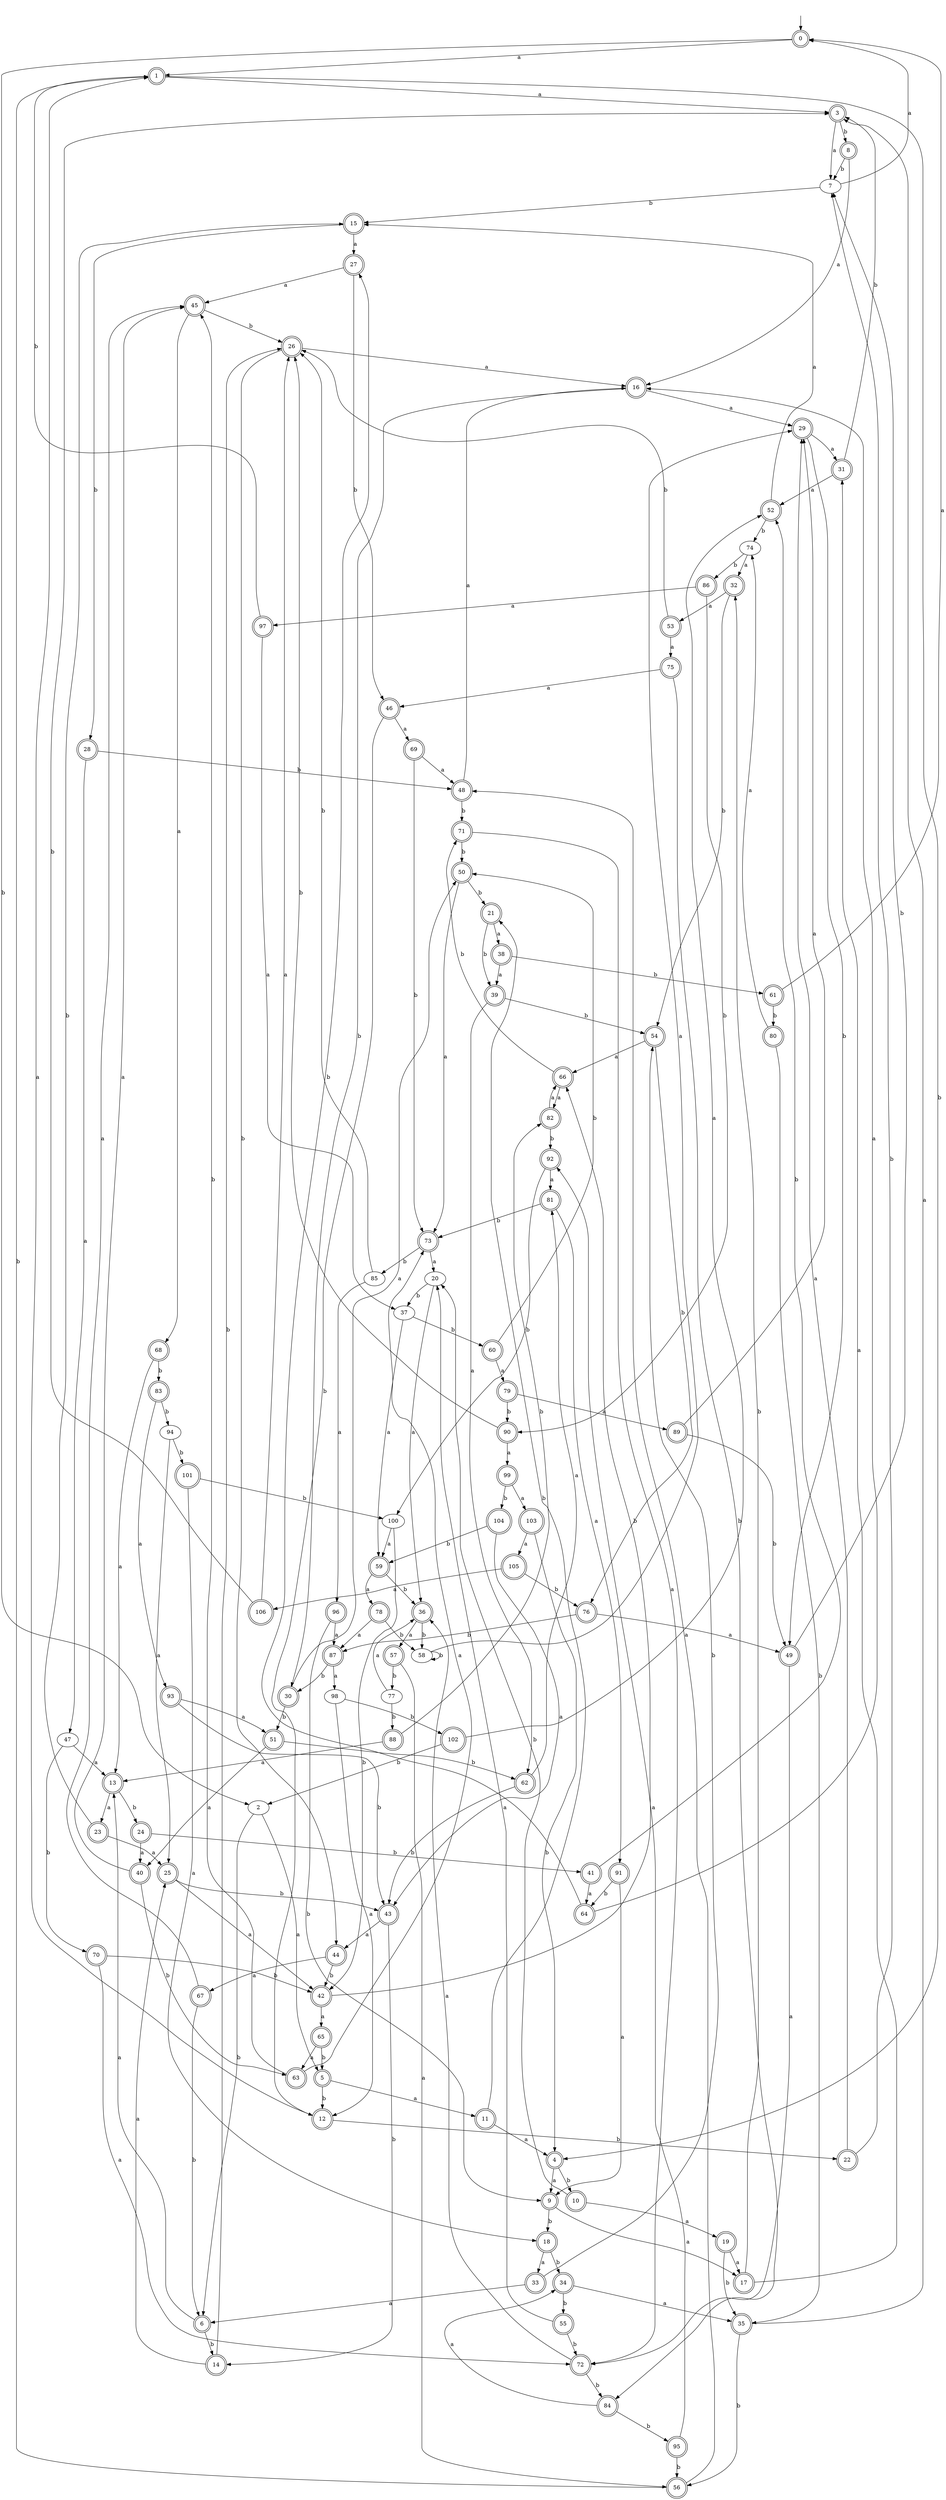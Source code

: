 digraph RandomDFA {
  __start0 [label="", shape=none];
  __start0 -> 0 [label=""];
  0 [shape=circle] [shape=doublecircle]
  0 -> 1 [label="a"]
  0 -> 2 [label="b"]
  1 [shape=doublecircle]
  1 -> 3 [label="a"]
  1 -> 4 [label="b"]
  2
  2 -> 5 [label="a"]
  2 -> 6 [label="b"]
  3 [shape=doublecircle]
  3 -> 7 [label="a"]
  3 -> 8 [label="b"]
  4 [shape=doublecircle]
  4 -> 9 [label="a"]
  4 -> 10 [label="b"]
  5 [shape=doublecircle]
  5 -> 11 [label="a"]
  5 -> 12 [label="b"]
  6 [shape=doublecircle]
  6 -> 13 [label="a"]
  6 -> 14 [label="b"]
  7
  7 -> 0 [label="a"]
  7 -> 15 [label="b"]
  8 [shape=doublecircle]
  8 -> 16 [label="a"]
  8 -> 7 [label="b"]
  9 [shape=doublecircle]
  9 -> 17 [label="a"]
  9 -> 18 [label="b"]
  10 [shape=doublecircle]
  10 -> 19 [label="a"]
  10 -> 20 [label="b"]
  11 [shape=doublecircle]
  11 -> 4 [label="a"]
  11 -> 21 [label="b"]
  12 [shape=doublecircle]
  12 -> 1 [label="a"]
  12 -> 22 [label="b"]
  13 [shape=doublecircle]
  13 -> 23 [label="a"]
  13 -> 24 [label="b"]
  14 [shape=doublecircle]
  14 -> 25 [label="a"]
  14 -> 26 [label="b"]
  15 [shape=doublecircle]
  15 -> 27 [label="a"]
  15 -> 28 [label="b"]
  16 [shape=doublecircle]
  16 -> 29 [label="a"]
  16 -> 30 [label="b"]
  17 [shape=doublecircle]
  17 -> 31 [label="a"]
  17 -> 32 [label="b"]
  18 [shape=doublecircle]
  18 -> 33 [label="a"]
  18 -> 34 [label="b"]
  19 [shape=doublecircle]
  19 -> 17 [label="a"]
  19 -> 35 [label="b"]
  20
  20 -> 36 [label="a"]
  20 -> 37 [label="b"]
  21 [shape=doublecircle]
  21 -> 38 [label="a"]
  21 -> 39 [label="b"]
  22 [shape=doublecircle]
  22 -> 29 [label="a"]
  22 -> 7 [label="b"]
  23 [shape=doublecircle]
  23 -> 25 [label="a"]
  23 -> 15 [label="b"]
  24 [shape=doublecircle]
  24 -> 40 [label="a"]
  24 -> 41 [label="b"]
  25 [shape=doublecircle]
  25 -> 42 [label="a"]
  25 -> 43 [label="b"]
  26 [shape=doublecircle]
  26 -> 16 [label="a"]
  26 -> 44 [label="b"]
  27 [shape=doublecircle]
  27 -> 45 [label="a"]
  27 -> 46 [label="b"]
  28 [shape=doublecircle]
  28 -> 47 [label="a"]
  28 -> 48 [label="b"]
  29 [shape=doublecircle]
  29 -> 31 [label="a"]
  29 -> 49 [label="b"]
  30 [shape=doublecircle]
  30 -> 50 [label="a"]
  30 -> 51 [label="b"]
  31 [shape=doublecircle]
  31 -> 52 [label="a"]
  31 -> 3 [label="b"]
  32 [shape=doublecircle]
  32 -> 53 [label="a"]
  32 -> 54 [label="b"]
  33 [shape=doublecircle]
  33 -> 6 [label="a"]
  33 -> 54 [label="b"]
  34 [shape=doublecircle]
  34 -> 35 [label="a"]
  34 -> 55 [label="b"]
  35 [shape=doublecircle]
  35 -> 3 [label="a"]
  35 -> 56 [label="b"]
  36 [shape=doublecircle]
  36 -> 57 [label="a"]
  36 -> 58 [label="b"]
  37
  37 -> 59 [label="a"]
  37 -> 60 [label="b"]
  38 [shape=doublecircle]
  38 -> 39 [label="a"]
  38 -> 61 [label="b"]
  39 [shape=doublecircle]
  39 -> 62 [label="a"]
  39 -> 54 [label="b"]
  40 [shape=doublecircle]
  40 -> 45 [label="a"]
  40 -> 63 [label="b"]
  41 [shape=doublecircle]
  41 -> 64 [label="a"]
  41 -> 52 [label="b"]
  42 [shape=doublecircle]
  42 -> 65 [label="a"]
  42 -> 66 [label="b"]
  43 [shape=doublecircle]
  43 -> 44 [label="a"]
  43 -> 14 [label="b"]
  44 [shape=doublecircle]
  44 -> 67 [label="a"]
  44 -> 42 [label="b"]
  45 [shape=doublecircle]
  45 -> 68 [label="a"]
  45 -> 26 [label="b"]
  46 [shape=doublecircle]
  46 -> 69 [label="a"]
  46 -> 12 [label="b"]
  47
  47 -> 13 [label="a"]
  47 -> 70 [label="b"]
  48 [shape=doublecircle]
  48 -> 16 [label="a"]
  48 -> 71 [label="b"]
  49 [shape=doublecircle]
  49 -> 72 [label="a"]
  49 -> 7 [label="b"]
  50 [shape=doublecircle]
  50 -> 73 [label="a"]
  50 -> 21 [label="b"]
  51 [shape=doublecircle]
  51 -> 40 [label="a"]
  51 -> 62 [label="b"]
  52 [shape=doublecircle]
  52 -> 15 [label="a"]
  52 -> 74 [label="b"]
  53 [shape=doublecircle]
  53 -> 75 [label="a"]
  53 -> 26 [label="b"]
  54 [shape=doublecircle]
  54 -> 66 [label="a"]
  54 -> 76 [label="b"]
  55 [shape=doublecircle]
  55 -> 20 [label="a"]
  55 -> 72 [label="b"]
  56 [shape=doublecircle]
  56 -> 48 [label="a"]
  56 -> 1 [label="b"]
  57 [shape=doublecircle]
  57 -> 56 [label="a"]
  57 -> 77 [label="b"]
  58
  58 -> 29 [label="a"]
  58 -> 58 [label="b"]
  59 [shape=doublecircle]
  59 -> 78 [label="a"]
  59 -> 36 [label="b"]
  60 [shape=doublecircle]
  60 -> 79 [label="a"]
  60 -> 50 [label="b"]
  61 [shape=doublecircle]
  61 -> 0 [label="a"]
  61 -> 80 [label="b"]
  62 [shape=doublecircle]
  62 -> 81 [label="a"]
  62 -> 43 [label="b"]
  63 [shape=doublecircle]
  63 -> 73 [label="a"]
  63 -> 45 [label="b"]
  64 [shape=doublecircle]
  64 -> 16 [label="a"]
  64 -> 27 [label="b"]
  65 [shape=doublecircle]
  65 -> 63 [label="a"]
  65 -> 5 [label="b"]
  66 [shape=doublecircle]
  66 -> 82 [label="a"]
  66 -> 71 [label="b"]
  67 [shape=doublecircle]
  67 -> 45 [label="a"]
  67 -> 6 [label="b"]
  68 [shape=doublecircle]
  68 -> 13 [label="a"]
  68 -> 83 [label="b"]
  69 [shape=doublecircle]
  69 -> 48 [label="a"]
  69 -> 73 [label="b"]
  70 [shape=doublecircle]
  70 -> 72 [label="a"]
  70 -> 42 [label="b"]
  71 [shape=doublecircle]
  71 -> 72 [label="a"]
  71 -> 50 [label="b"]
  72 [shape=doublecircle]
  72 -> 36 [label="a"]
  72 -> 84 [label="b"]
  73 [shape=doublecircle]
  73 -> 20 [label="a"]
  73 -> 85 [label="b"]
  74
  74 -> 32 [label="a"]
  74 -> 86 [label="b"]
  75 [shape=doublecircle]
  75 -> 46 [label="a"]
  75 -> 84 [label="b"]
  76 [shape=doublecircle]
  76 -> 49 [label="a"]
  76 -> 87 [label="b"]
  77
  77 -> 36 [label="a"]
  77 -> 88 [label="b"]
  78 [shape=doublecircle]
  78 -> 87 [label="a"]
  78 -> 58 [label="b"]
  79 [shape=doublecircle]
  79 -> 89 [label="a"]
  79 -> 90 [label="b"]
  80 [shape=doublecircle]
  80 -> 74 [label="a"]
  80 -> 35 [label="b"]
  81 [shape=doublecircle]
  81 -> 91 [label="a"]
  81 -> 73 [label="b"]
  82 [shape=doublecircle]
  82 -> 66 [label="a"]
  82 -> 92 [label="b"]
  83 [shape=doublecircle]
  83 -> 93 [label="a"]
  83 -> 94 [label="b"]
  84 [shape=doublecircle]
  84 -> 34 [label="a"]
  84 -> 95 [label="b"]
  85
  85 -> 96 [label="a"]
  85 -> 26 [label="b"]
  86 [shape=doublecircle]
  86 -> 97 [label="a"]
  86 -> 90 [label="b"]
  87 [shape=doublecircle]
  87 -> 98 [label="a"]
  87 -> 30 [label="b"]
  88 [shape=doublecircle]
  88 -> 13 [label="a"]
  88 -> 82 [label="b"]
  89 [shape=doublecircle]
  89 -> 29 [label="a"]
  89 -> 49 [label="b"]
  90 [shape=doublecircle]
  90 -> 99 [label="a"]
  90 -> 26 [label="b"]
  91 [shape=doublecircle]
  91 -> 9 [label="a"]
  91 -> 64 [label="b"]
  92 [shape=doublecircle]
  92 -> 81 [label="a"]
  92 -> 100 [label="b"]
  93 [shape=doublecircle]
  93 -> 51 [label="a"]
  93 -> 43 [label="b"]
  94
  94 -> 25 [label="a"]
  94 -> 101 [label="b"]
  95 [shape=doublecircle]
  95 -> 92 [label="a"]
  95 -> 56 [label="b"]
  96 [shape=doublecircle]
  96 -> 87 [label="a"]
  96 -> 9 [label="b"]
  97 [shape=doublecircle]
  97 -> 37 [label="a"]
  97 -> 1 [label="b"]
  98
  98 -> 12 [label="a"]
  98 -> 102 [label="b"]
  99 [shape=doublecircle]
  99 -> 103 [label="a"]
  99 -> 104 [label="b"]
  100
  100 -> 59 [label="a"]
  100 -> 42 [label="b"]
  101 [shape=doublecircle]
  101 -> 18 [label="a"]
  101 -> 100 [label="b"]
  102 [shape=doublecircle]
  102 -> 52 [label="a"]
  102 -> 2 [label="b"]
  103 [shape=doublecircle]
  103 -> 105 [label="a"]
  103 -> 4 [label="b"]
  104 [shape=doublecircle]
  104 -> 43 [label="a"]
  104 -> 59 [label="b"]
  105 [shape=doublecircle]
  105 -> 106 [label="a"]
  105 -> 76 [label="b"]
  106 [shape=doublecircle]
  106 -> 26 [label="a"]
  106 -> 3 [label="b"]
}
